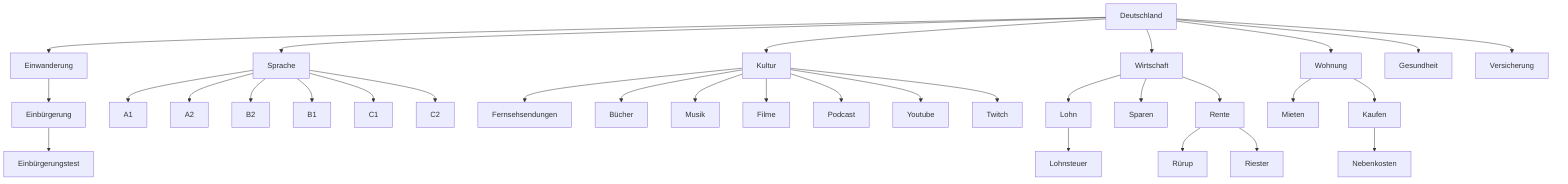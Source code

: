 graph TD
  De[Deutschland]
  De --> Ewd[Einwanderung]
    Ewd --> Ebg[Einbürgerung]
      Ebg --> Ebgt[Einbürgerungstest]

  De --> Sp[Sprache]
    Sp --> A1
    Sp --> A2
    Sp --> B2
    Sp --> B1
    Sp --> C1
    Sp --> C2

  De --> Kt[Kultur]
    Kt --> KtFeh[Fernsehsendungen]
    Kt --> KtBcr[Bücher]
    Kt --> KtMus[Musik]
    Kt --> KtFil[Filme]
    Kt --> KtPod[Podcast]
    Kt --> KtYoutube[Youtube]
    Kt --> KtTwitch[Twitch]

  De --> Wrs[Wirtschaft]
    Wrs --> Wrsl[Lohn]
			Wrsl --> Wrsls[Lohnsteuer]
		Wrs --> WrsSp[Sparen]
		Wrs --> WrsRn[Rente]
			WrsRn --> WrsRnRu[Rürup]
			WrsRn --> WrsRnRi[Riester]

  De --> Whng[Wohnung]
    Whng --> WhngMt[Mieten]
    Whng --> WhngKf[Kaufen]
      WhngKf --> WhngNk[Nebenkosten]

  De --> Gsht[Gesundheit]

  De --> Vrs[Versicherung]
